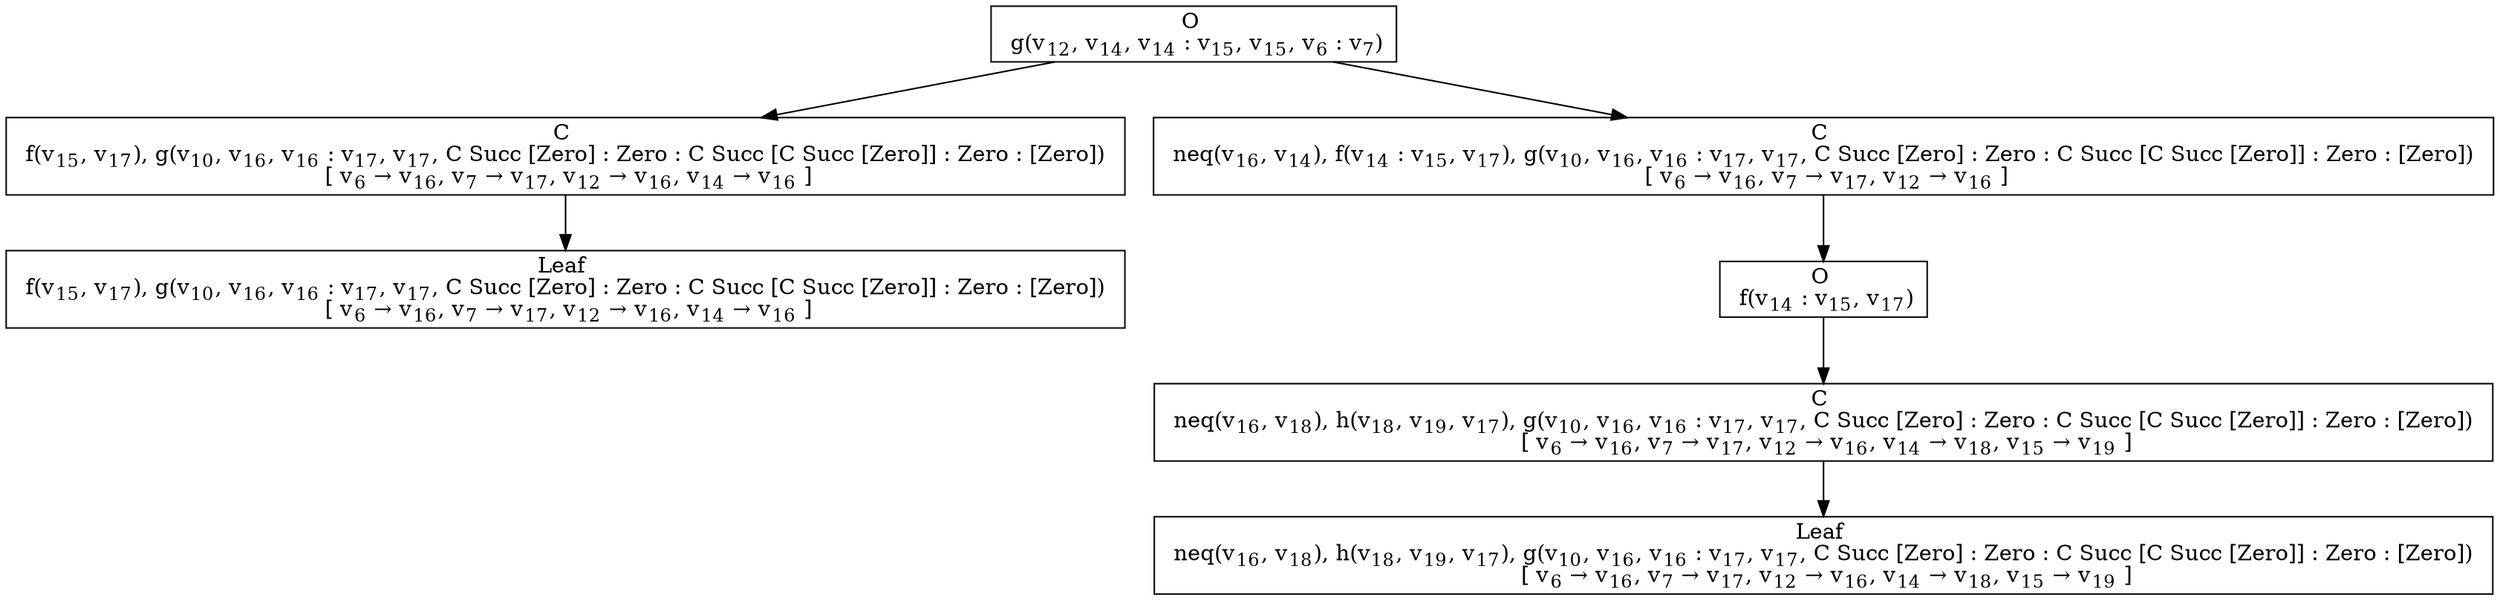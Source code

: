 digraph {
    graph [rankdir=TB
          ,bgcolor=transparent];
    node [shape=box
         ,fillcolor=white
         ,style=filled];
    0 [label=<O <BR/> g(v<SUB>12</SUB>, v<SUB>14</SUB>, v<SUB>14</SUB> : v<SUB>15</SUB>, v<SUB>15</SUB>, v<SUB>6</SUB> : v<SUB>7</SUB>)>];
    1 [label=<C <BR/> f(v<SUB>15</SUB>, v<SUB>17</SUB>), g(v<SUB>10</SUB>, v<SUB>16</SUB>, v<SUB>16</SUB> : v<SUB>17</SUB>, v<SUB>17</SUB>, C Succ [Zero] : Zero : C Succ [C Succ [Zero]] : Zero : [Zero]) <BR/>  [ v<SUB>6</SUB> &rarr; v<SUB>16</SUB>, v<SUB>7</SUB> &rarr; v<SUB>17</SUB>, v<SUB>12</SUB> &rarr; v<SUB>16</SUB>, v<SUB>14</SUB> &rarr; v<SUB>16</SUB> ] >];
    2 [label=<C <BR/> neq(v<SUB>16</SUB>, v<SUB>14</SUB>), f(v<SUB>14</SUB> : v<SUB>15</SUB>, v<SUB>17</SUB>), g(v<SUB>10</SUB>, v<SUB>16</SUB>, v<SUB>16</SUB> : v<SUB>17</SUB>, v<SUB>17</SUB>, C Succ [Zero] : Zero : C Succ [C Succ [Zero]] : Zero : [Zero]) <BR/>  [ v<SUB>6</SUB> &rarr; v<SUB>16</SUB>, v<SUB>7</SUB> &rarr; v<SUB>17</SUB>, v<SUB>12</SUB> &rarr; v<SUB>16</SUB> ] >];
    3 [label=<Leaf <BR/> f(v<SUB>15</SUB>, v<SUB>17</SUB>), g(v<SUB>10</SUB>, v<SUB>16</SUB>, v<SUB>16</SUB> : v<SUB>17</SUB>, v<SUB>17</SUB>, C Succ [Zero] : Zero : C Succ [C Succ [Zero]] : Zero : [Zero]) <BR/>  [ v<SUB>6</SUB> &rarr; v<SUB>16</SUB>, v<SUB>7</SUB> &rarr; v<SUB>17</SUB>, v<SUB>12</SUB> &rarr; v<SUB>16</SUB>, v<SUB>14</SUB> &rarr; v<SUB>16</SUB> ] >];
    4 [label=<O <BR/> f(v<SUB>14</SUB> : v<SUB>15</SUB>, v<SUB>17</SUB>)>];
    5 [label=<C <BR/> neq(v<SUB>16</SUB>, v<SUB>18</SUB>), h(v<SUB>18</SUB>, v<SUB>19</SUB>, v<SUB>17</SUB>), g(v<SUB>10</SUB>, v<SUB>16</SUB>, v<SUB>16</SUB> : v<SUB>17</SUB>, v<SUB>17</SUB>, C Succ [Zero] : Zero : C Succ [C Succ [Zero]] : Zero : [Zero]) <BR/>  [ v<SUB>6</SUB> &rarr; v<SUB>16</SUB>, v<SUB>7</SUB> &rarr; v<SUB>17</SUB>, v<SUB>12</SUB> &rarr; v<SUB>16</SUB>, v<SUB>14</SUB> &rarr; v<SUB>18</SUB>, v<SUB>15</SUB> &rarr; v<SUB>19</SUB> ] >];
    6 [label=<Leaf <BR/> neq(v<SUB>16</SUB>, v<SUB>18</SUB>), h(v<SUB>18</SUB>, v<SUB>19</SUB>, v<SUB>17</SUB>), g(v<SUB>10</SUB>, v<SUB>16</SUB>, v<SUB>16</SUB> : v<SUB>17</SUB>, v<SUB>17</SUB>, C Succ [Zero] : Zero : C Succ [C Succ [Zero]] : Zero : [Zero]) <BR/>  [ v<SUB>6</SUB> &rarr; v<SUB>16</SUB>, v<SUB>7</SUB> &rarr; v<SUB>17</SUB>, v<SUB>12</SUB> &rarr; v<SUB>16</SUB>, v<SUB>14</SUB> &rarr; v<SUB>18</SUB>, v<SUB>15</SUB> &rarr; v<SUB>19</SUB> ] >];
    0 -> 1 [label=""];
    0 -> 2 [label=""];
    1 -> 3 [label=""];
    2 -> 4 [label=""];
    4 -> 5 [label=""];
    5 -> 6 [label=""];
}